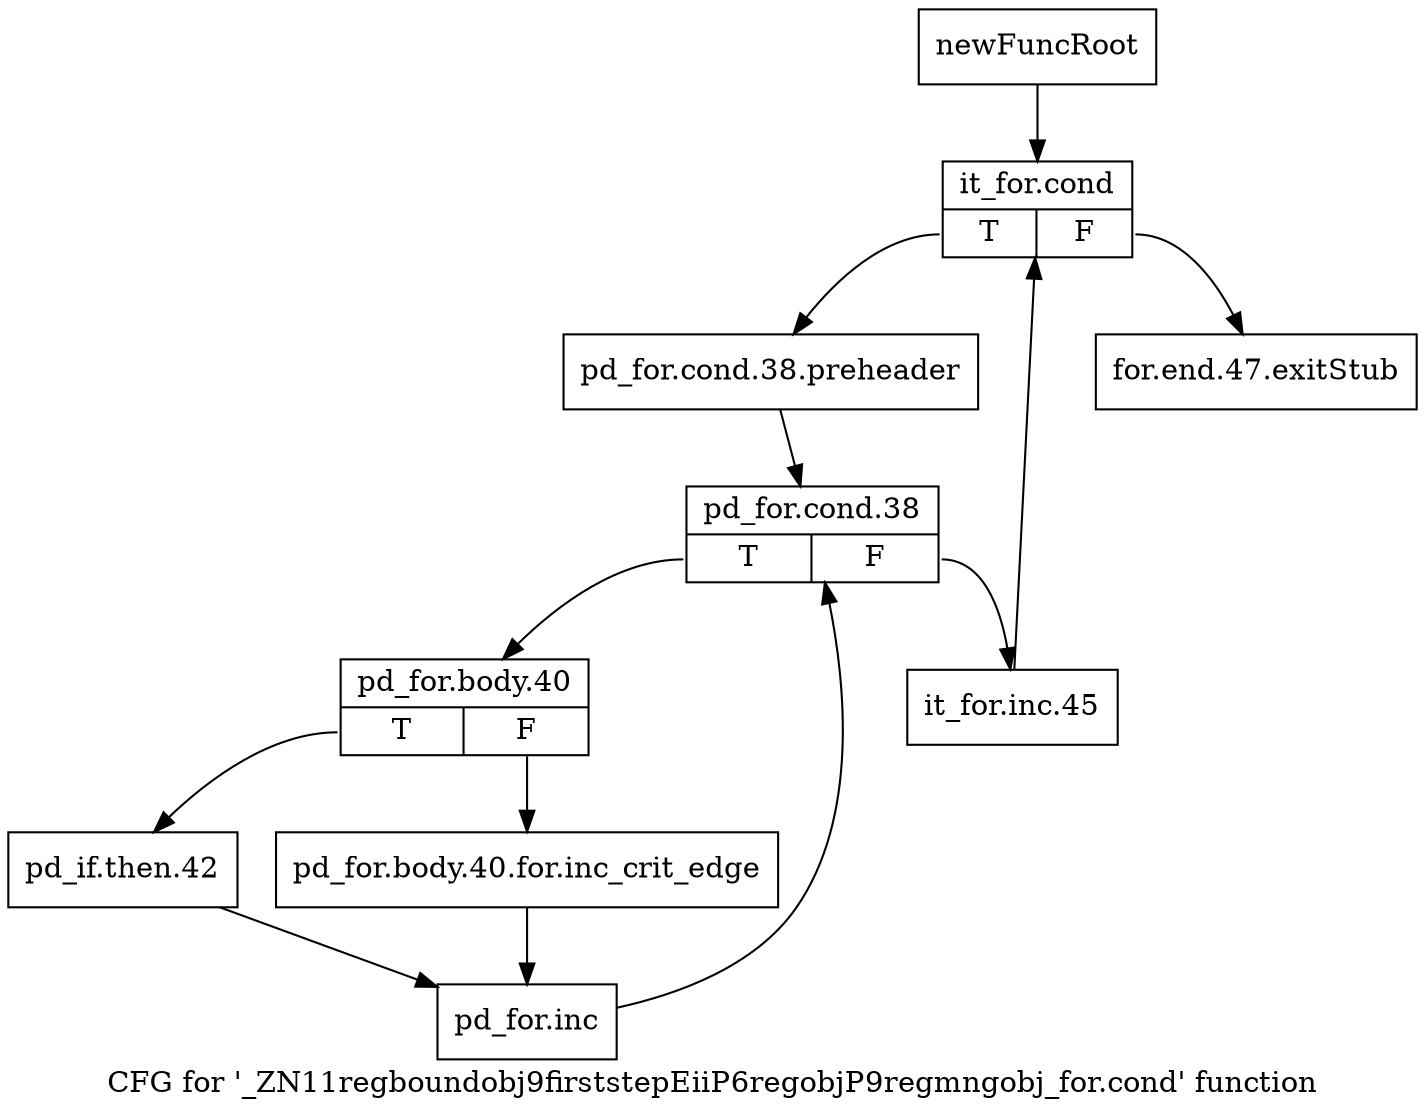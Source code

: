 digraph "CFG for '_ZN11regboundobj9firststepEiiP6regobjP9regmngobj_for.cond' function" {
	label="CFG for '_ZN11regboundobj9firststepEiiP6regobjP9regmngobj_for.cond' function";

	Node0x2443940 [shape=record,label="{newFuncRoot}"];
	Node0x2443940 -> Node0x24439e0;
	Node0x2443990 [shape=record,label="{for.end.47.exitStub}"];
	Node0x24439e0 [shape=record,label="{it_for.cond|{<s0>T|<s1>F}}"];
	Node0x24439e0:s0 -> Node0x2443a30;
	Node0x24439e0:s1 -> Node0x2443990;
	Node0x2443a30 [shape=record,label="{pd_for.cond.38.preheader}"];
	Node0x2443a30 -> Node0x2443a80;
	Node0x2443a80 [shape=record,label="{pd_for.cond.38|{<s0>T|<s1>F}}"];
	Node0x2443a80:s0 -> Node0x2443b20;
	Node0x2443a80:s1 -> Node0x2443ad0;
	Node0x2443ad0 [shape=record,label="{it_for.inc.45}"];
	Node0x2443ad0 -> Node0x24439e0;
	Node0x2443b20 [shape=record,label="{pd_for.body.40|{<s0>T|<s1>F}}"];
	Node0x2443b20:s0 -> Node0x2443bc0;
	Node0x2443b20:s1 -> Node0x2443b70;
	Node0x2443b70 [shape=record,label="{pd_for.body.40.for.inc_crit_edge}"];
	Node0x2443b70 -> Node0x2443c10;
	Node0x2443bc0 [shape=record,label="{pd_if.then.42}"];
	Node0x2443bc0 -> Node0x2443c10;
	Node0x2443c10 [shape=record,label="{pd_for.inc}"];
	Node0x2443c10 -> Node0x2443a80;
}
